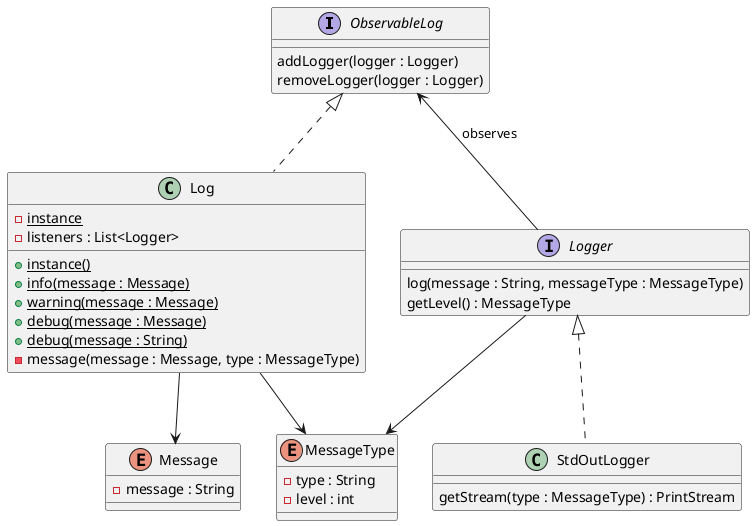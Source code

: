 @startuml

interface ObservableLog {
    addLogger(logger : Logger)
    removeLogger(logger : Logger)
}
class Log implements ObservableLog {
    -{static}instance
    -listeners : List<Logger>

    +{static}instance()
    +{static}info(message : Message)
    +{static}warning(message : Message)
    +{static}debug(message : Message)
    +{static}debug(message : String)
    -message(message : Message, type : MessageType)
}

interface Logger {
    log(message : String, messageType : MessageType)
    getLevel() : MessageType
}
class StdOutLogger implements Logger {
    getStream(type : MessageType) : PrintStream
}

enum Message {
    -message : String
}
enum MessageType {
    -type : String
    -level : int
}

Logger --> MessageType

Log --> Message
Log --> MessageType

ObservableLog <-- Logger : observes
@enduml